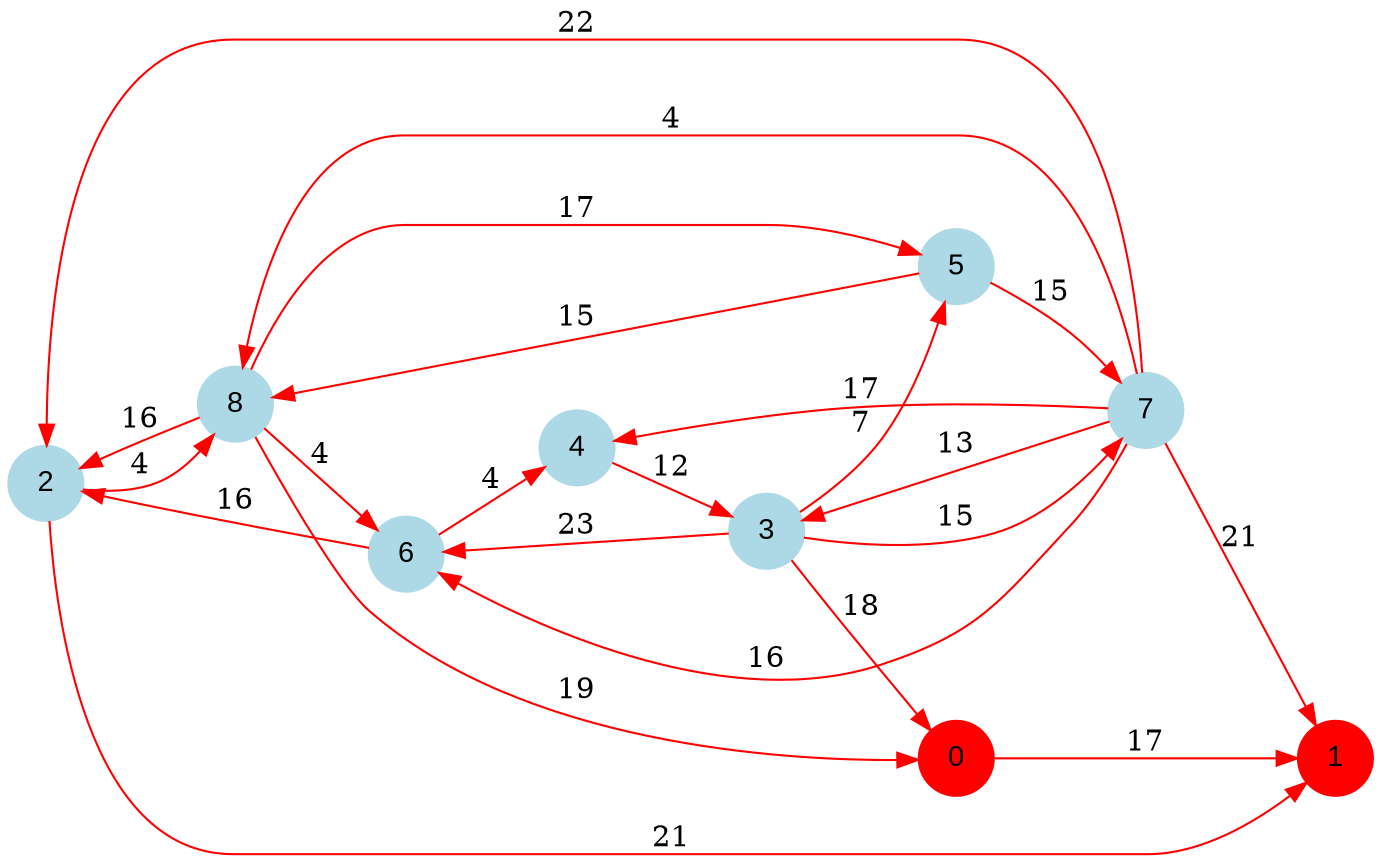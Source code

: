 digraph graphe {
rankdir = LR;
edge [color=red];
0 [fontname="Arial", shape = circle, color=red, style=filled];
1 [fontname="Arial", shape = circle, color=red, style=filled];
2 [fontname="Arial", shape = circle, color=lightblue, style=filled];
3 [fontname="Arial", shape = circle, color=lightblue, style=filled];
4 [fontname="Arial", shape = circle, color=lightblue, style=filled];
5 [fontname="Arial", shape = circle, color=lightblue, style=filled];
6 [fontname="Arial", shape = circle, color=lightblue, style=filled];
7 [fontname="Arial", shape = circle, color=lightblue, style=filled];
8 [fontname="Arial", shape = circle, color=lightblue, style=filled];
	0 -> 1 [label = "17"];
	2 -> 1 [label = "21"];
	2 -> 8 [label = "4"];
	3 -> 0 [label = "18"];
	3 -> 5 [label = "7"];
	3 -> 6 [label = "23"];
	3 -> 7 [label = "15"];
	4 -> 3 [label = "12"];
	5 -> 7 [label = "15"];
	5 -> 8 [label = "15"];
	6 -> 2 [label = "16"];
	6 -> 4 [label = "4"];
	7 -> 1 [label = "21"];
	7 -> 2 [label = "22"];
	7 -> 3 [label = "13"];
	7 -> 4 [label = "17"];
	7 -> 6 [label = "16"];
	7 -> 8 [label = "4"];
	8 -> 0 [label = "19"];
	8 -> 2 [label = "16"];
	8 -> 5 [label = "17"];
	8 -> 6 [label = "4"];
}